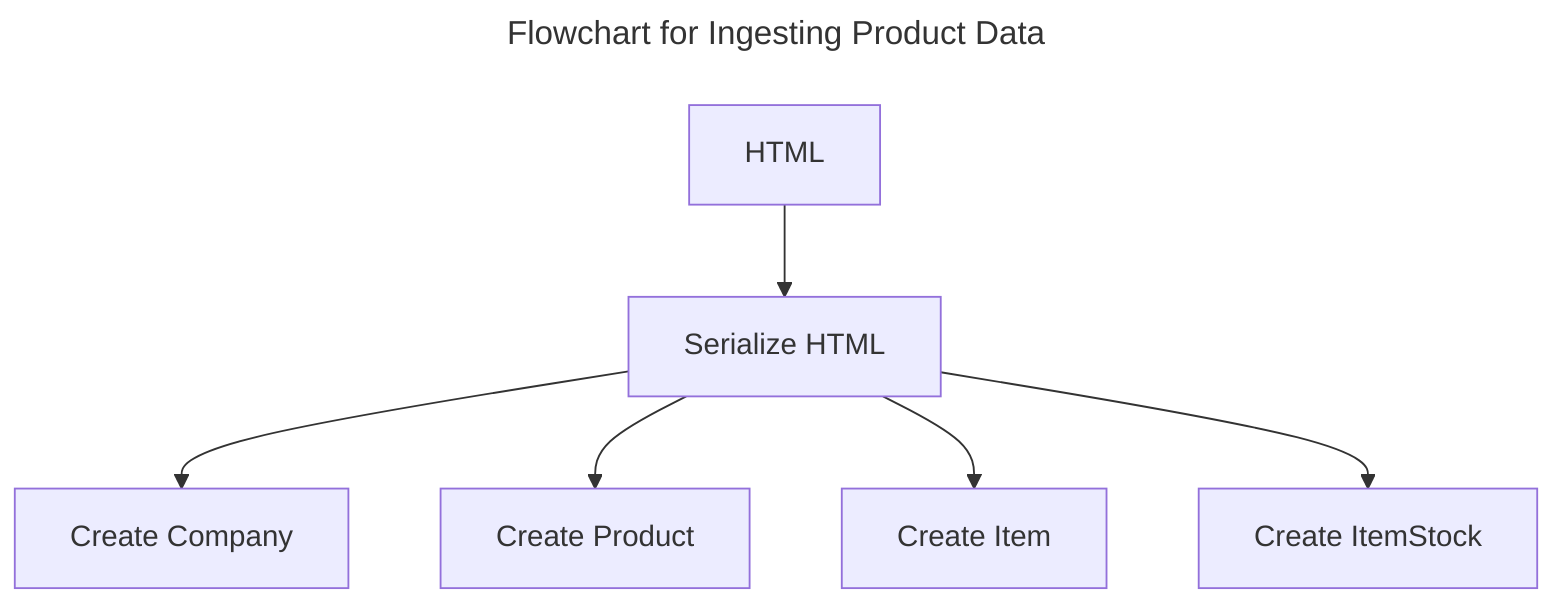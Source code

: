 ---
title: Flowchart for Ingesting Product Data
---
flowchart TB
    html[HTML]
    parser[Serialize HTML]
    create_Company[Create Company]
    create_Product[Create Product]
    create_item[Create Item]
    create_item_stock[Create ItemStock]

    html --> parser
    parser --> create_Company
    parser --> create_Product
    parser --> create_item
    parser --> create_item_stock